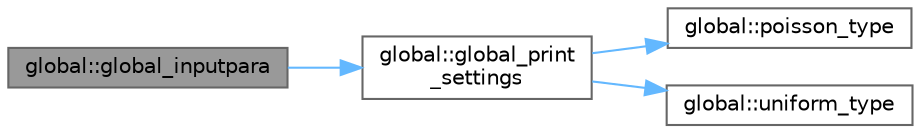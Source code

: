 digraph "global::global_inputpara"
{
 // LATEX_PDF_SIZE
  bgcolor="transparent";
  edge [fontname=Helvetica,fontsize=10,labelfontname=Helvetica,labelfontsize=10];
  node [fontname=Helvetica,fontsize=10,shape=box,height=0.2,width=0.4];
  rankdir="LR";
  Node1 [id="Node000001",label="global::global_inputpara",height=0.2,width=0.4,color="gray40", fillcolor="grey60", style="filled", fontcolor="black",tooltip=" "];
  Node1 -> Node2 [id="edge1_Node000001_Node000002",color="steelblue1",style="solid",tooltip=" "];
  Node2 [id="Node000002",label="global::global_print\l_settings",height=0.2,width=0.4,color="grey40", fillcolor="white", style="filled",URL="$namespaceglobal.html#a815507ebe28a87c3d2a5838296ff532e",tooltip=" "];
  Node2 -> Node3 [id="edge2_Node000002_Node000003",color="steelblue1",style="solid",tooltip=" "];
  Node3 [id="Node000003",label="global::poisson_type",height=0.2,width=0.4,color="grey40", fillcolor="white", style="filled",URL="$namespaceglobal.html#a275d8b2aa047d50fa89b2938235d3b64",tooltip=" "];
  Node2 -> Node4 [id="edge3_Node000002_Node000004",color="steelblue1",style="solid",tooltip=" "];
  Node4 [id="Node000004",label="global::uniform_type",height=0.2,width=0.4,color="grey40", fillcolor="white", style="filled",URL="$namespaceglobal.html#a9668de581bd65e39fb8e742ab7d647a3",tooltip=" "];
}
